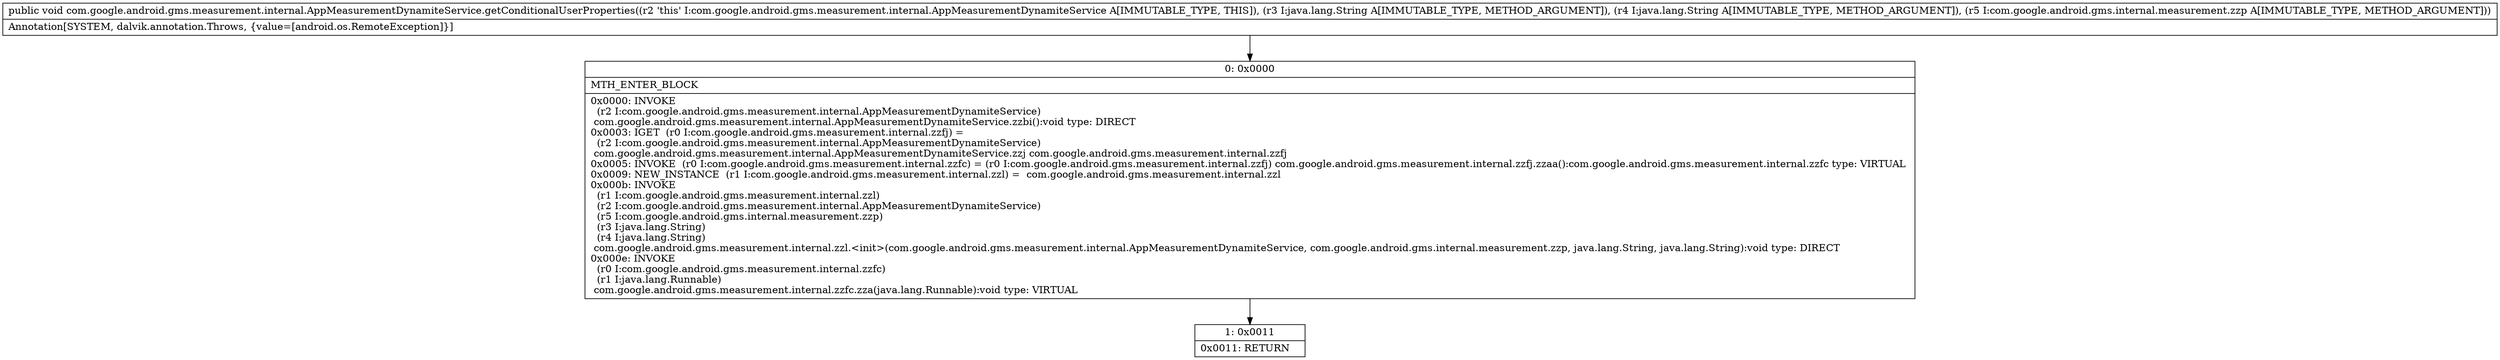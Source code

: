 digraph "CFG forcom.google.android.gms.measurement.internal.AppMeasurementDynamiteService.getConditionalUserProperties(Ljava\/lang\/String;Ljava\/lang\/String;Lcom\/google\/android\/gms\/internal\/measurement\/zzp;)V" {
Node_0 [shape=record,label="{0\:\ 0x0000|MTH_ENTER_BLOCK\l|0x0000: INVOKE  \l  (r2 I:com.google.android.gms.measurement.internal.AppMeasurementDynamiteService)\l com.google.android.gms.measurement.internal.AppMeasurementDynamiteService.zzbi():void type: DIRECT \l0x0003: IGET  (r0 I:com.google.android.gms.measurement.internal.zzfj) = \l  (r2 I:com.google.android.gms.measurement.internal.AppMeasurementDynamiteService)\l com.google.android.gms.measurement.internal.AppMeasurementDynamiteService.zzj com.google.android.gms.measurement.internal.zzfj \l0x0005: INVOKE  (r0 I:com.google.android.gms.measurement.internal.zzfc) = (r0 I:com.google.android.gms.measurement.internal.zzfj) com.google.android.gms.measurement.internal.zzfj.zzaa():com.google.android.gms.measurement.internal.zzfc type: VIRTUAL \l0x0009: NEW_INSTANCE  (r1 I:com.google.android.gms.measurement.internal.zzl) =  com.google.android.gms.measurement.internal.zzl \l0x000b: INVOKE  \l  (r1 I:com.google.android.gms.measurement.internal.zzl)\l  (r2 I:com.google.android.gms.measurement.internal.AppMeasurementDynamiteService)\l  (r5 I:com.google.android.gms.internal.measurement.zzp)\l  (r3 I:java.lang.String)\l  (r4 I:java.lang.String)\l com.google.android.gms.measurement.internal.zzl.\<init\>(com.google.android.gms.measurement.internal.AppMeasurementDynamiteService, com.google.android.gms.internal.measurement.zzp, java.lang.String, java.lang.String):void type: DIRECT \l0x000e: INVOKE  \l  (r0 I:com.google.android.gms.measurement.internal.zzfc)\l  (r1 I:java.lang.Runnable)\l com.google.android.gms.measurement.internal.zzfc.zza(java.lang.Runnable):void type: VIRTUAL \l}"];
Node_1 [shape=record,label="{1\:\ 0x0011|0x0011: RETURN   \l}"];
MethodNode[shape=record,label="{public void com.google.android.gms.measurement.internal.AppMeasurementDynamiteService.getConditionalUserProperties((r2 'this' I:com.google.android.gms.measurement.internal.AppMeasurementDynamiteService A[IMMUTABLE_TYPE, THIS]), (r3 I:java.lang.String A[IMMUTABLE_TYPE, METHOD_ARGUMENT]), (r4 I:java.lang.String A[IMMUTABLE_TYPE, METHOD_ARGUMENT]), (r5 I:com.google.android.gms.internal.measurement.zzp A[IMMUTABLE_TYPE, METHOD_ARGUMENT]))  | Annotation[SYSTEM, dalvik.annotation.Throws, \{value=[android.os.RemoteException]\}]\l}"];
MethodNode -> Node_0;
Node_0 -> Node_1;
}

